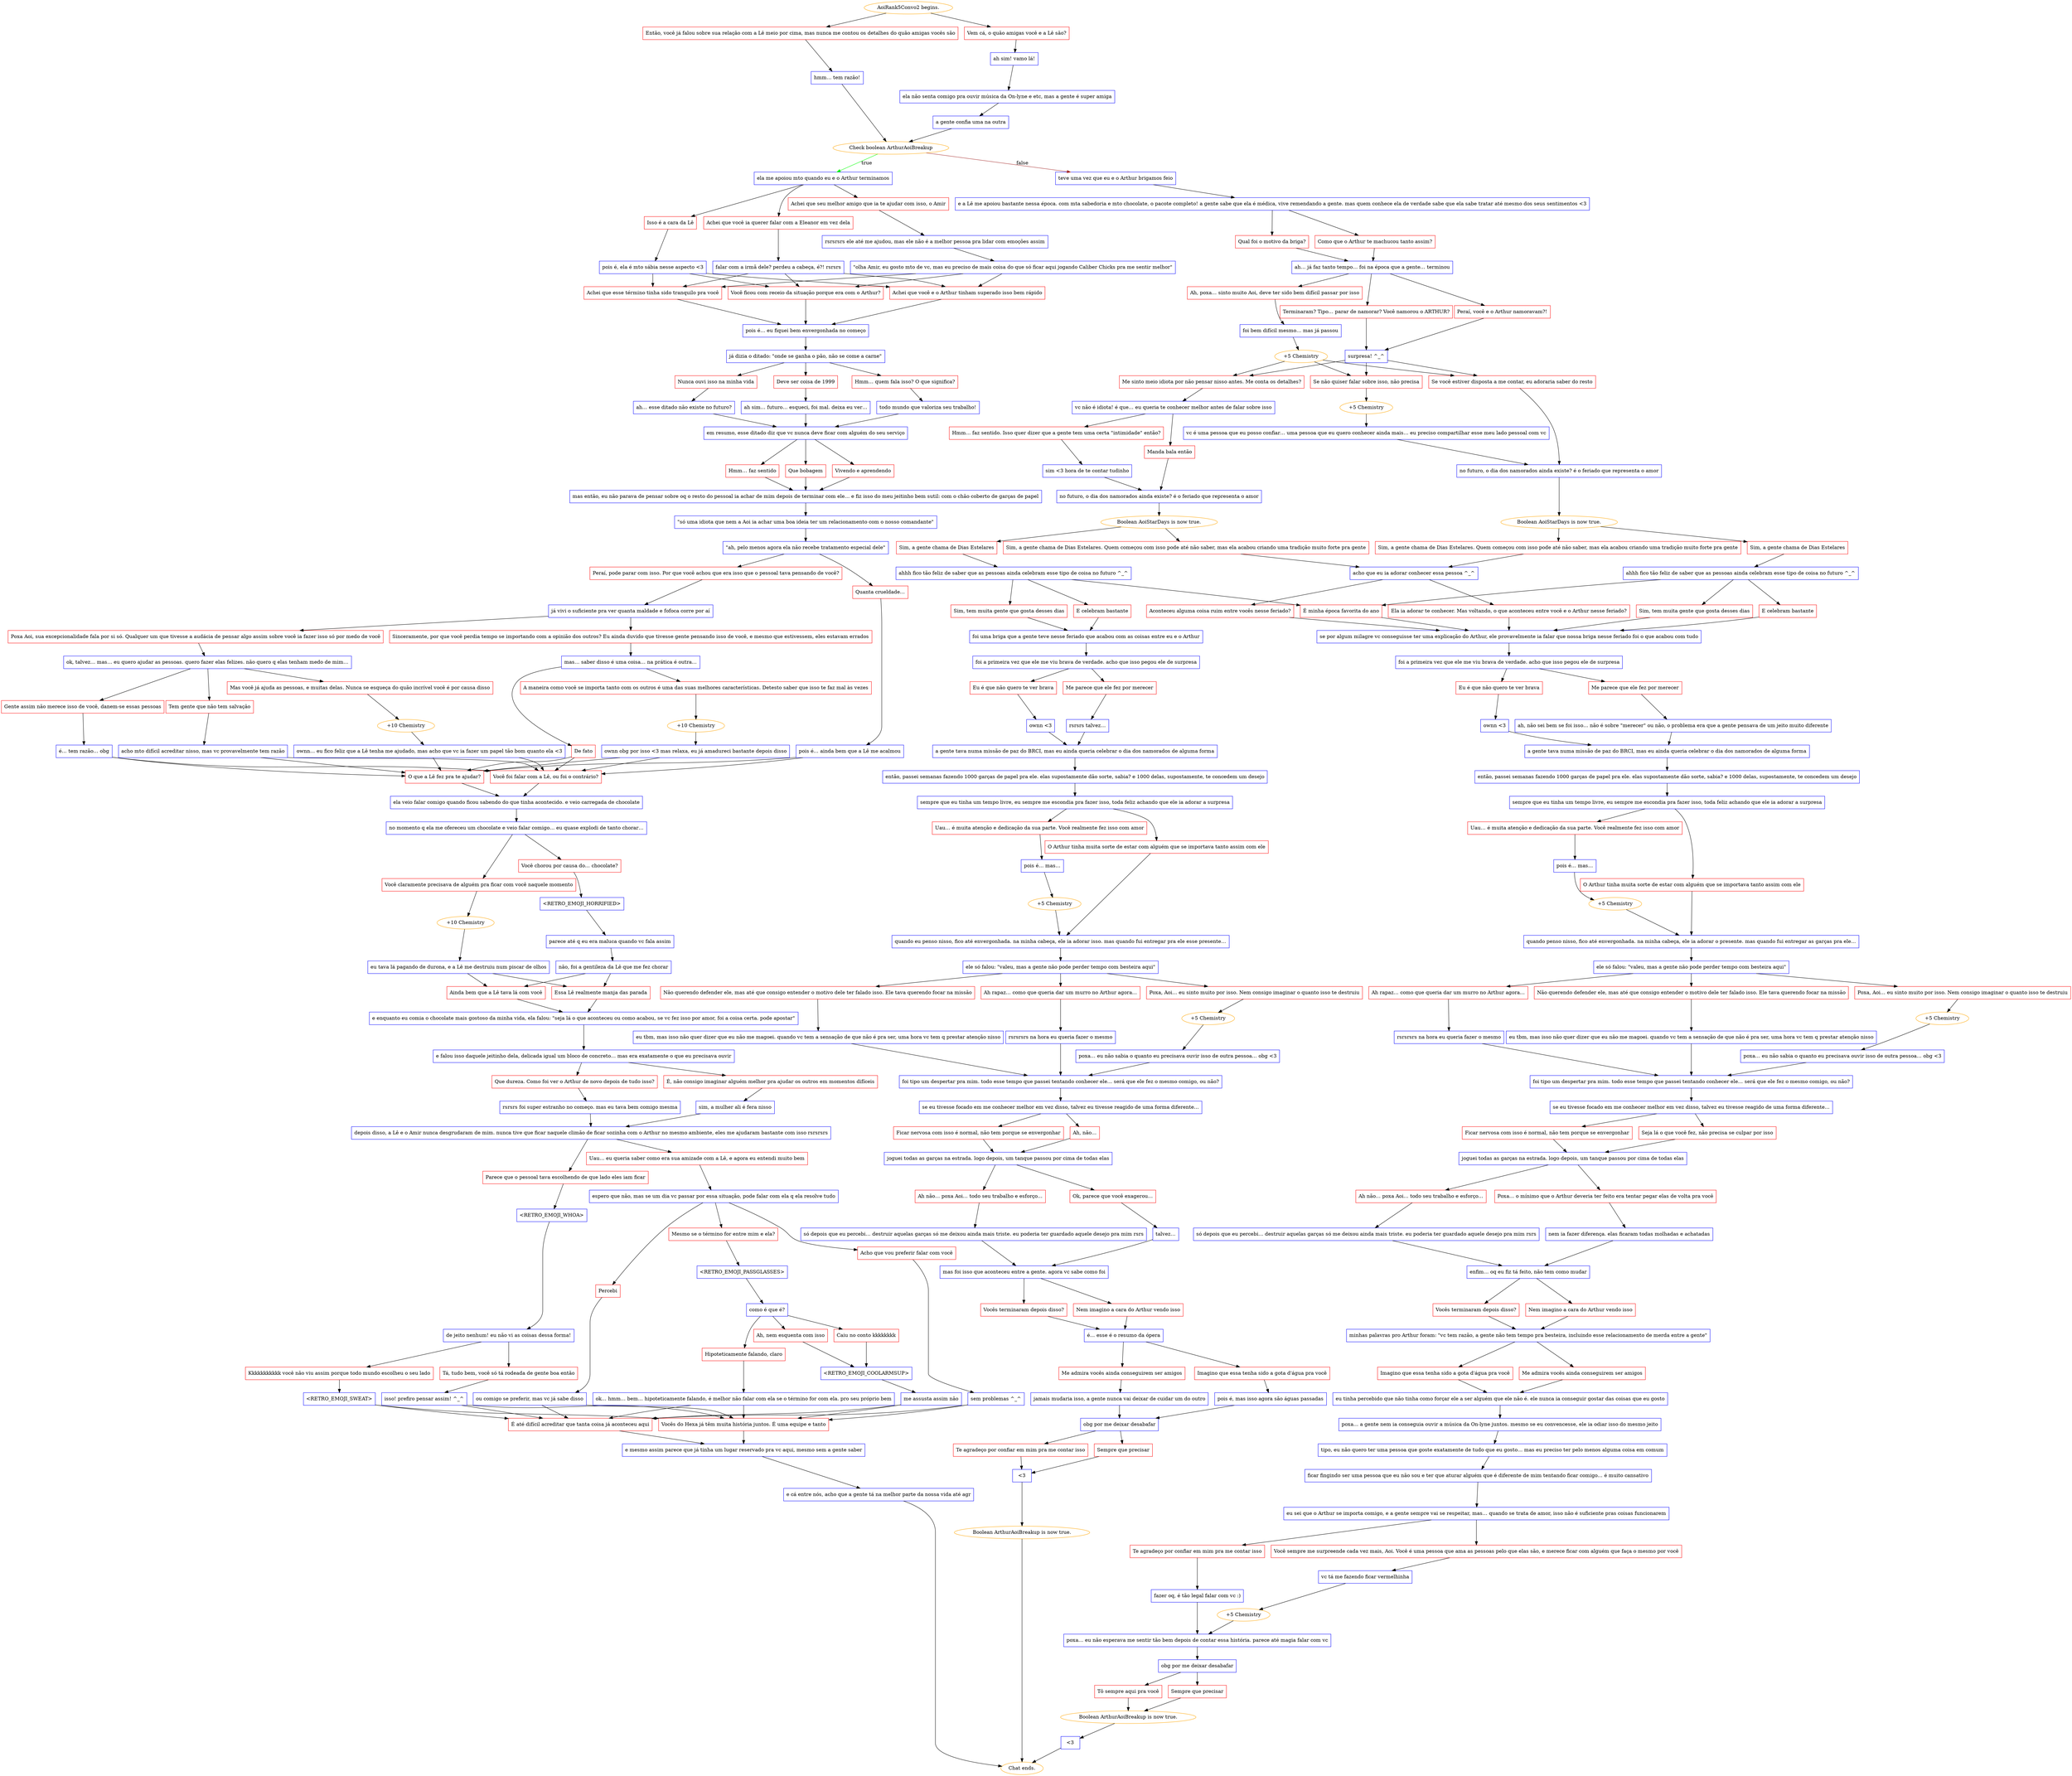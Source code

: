 digraph {
	"AoiRank5Convo2 begins." [color=orange];
		"AoiRank5Convo2 begins." -> j3581626804;
		"AoiRank5Convo2 begins." -> j3535166614;
	j3581626804 [label="Então, você já falou sobre sua relação com a Lê meio por cima, mas nunca me contou os detalhes do quão amigas vocês são",shape=box,color=red];
		j3581626804 -> j1095732936;
	j3535166614 [label="Vem cá, o quão amigas você e a Lê são?",shape=box,color=red];
		j3535166614 -> j4154754441;
	j1095732936 [label="hmm… tem razão!",shape=box,color=blue];
		j1095732936 -> j3919667655;
	j4154754441 [label="ah sim! vamo lá!",shape=box,color=blue];
		j4154754441 -> j1730125216;
	j3919667655 [label="Check boolean ArthurAoiBreakup",color=orange];
		j3919667655 -> j3155503708 [label=true,color=green];
		j3919667655 -> j726440598 [label=false,color=brown];
	j1730125216 [label="ela não senta comigo pra ouvir música da On-lyne e etc, mas a gente é super amiga",shape=box,color=blue];
		j1730125216 -> j930223460;
	j3155503708 [label="ela me apoiou mto quando eu e o Arthur terminamos",shape=box,color=blue];
		j3155503708 -> j363178405;
		j3155503708 -> j1796644002;
		j3155503708 -> j272271936;
	j726440598 [label="teve uma vez que eu e o Arthur brigamos feio",shape=box,color=blue];
		j726440598 -> j1150092189;
	j930223460 [label="a gente confia uma na outra",shape=box,color=blue];
		j930223460 -> j3919667655;
	j363178405 [label="Achei que você ia querer falar com a Eleanor em vez dela",shape=box,color=red];
		j363178405 -> j3486902018;
	j1796644002 [label="Achei que seu melhor amigo que ia te ajudar com isso, o Amir",shape=box,color=red];
		j1796644002 -> j2795994772;
	j272271936 [label="Isso é a cara da Lê",shape=box,color=red];
		j272271936 -> j753602045;
	j1150092189 [label="e a Lê me apoiou bastante nessa época. com mta sabedoria e mto chocolate, o pacote completo! a gente sabe que ela é médica, vive remendando a gente. mas quem conhece ela de verdade sabe que ela sabe tratar até mesmo dos seus sentimentos <3",shape=box,color=blue];
		j1150092189 -> j502985276;
		j1150092189 -> j2767929559;
	j3486902018 [label="falar com a irmã dele? perdeu a cabeça, é?! rsrsrs",shape=box,color=blue];
		j3486902018 -> j704822008;
		j3486902018 -> j387099615;
		j3486902018 -> j1366418267;
	j2795994772 [label="rsrsrsrs ele até me ajudou, mas ele não é a melhor pessoa pra lidar com emoções assim",shape=box,color=blue];
		j2795994772 -> j2128501;
	j753602045 [label="pois é, ela é mto sábia nesse aspecto <3",shape=box,color=blue];
		j753602045 -> j704822008;
		j753602045 -> j387099615;
		j753602045 -> j1366418267;
	j502985276 [label="Qual foi o motivo da briga?",shape=box,color=red];
		j502985276 -> j937043260;
	j2767929559 [label="Como que o Arthur te machucou tanto assim?",shape=box,color=red];
		j2767929559 -> j937043260;
	j704822008 [label="Você ficou com receio da situação porque era com o Arthur?",shape=box,color=red];
		j704822008 -> j798629826;
	j387099615 [label="Achei que esse término tinha sido tranquilo pra você",shape=box,color=red];
		j387099615 -> j798629826;
	j1366418267 [label="Achei que você e o Arthur tinham superado isso bem rápido",shape=box,color=red];
		j1366418267 -> j798629826;
	j2128501 [label="\"olha Amir, eu gosto mto de vc, mas eu preciso de mais coisa do que só ficar aqui jogando Caliber Chicks pra me sentir melhor\"",shape=box,color=blue];
		j2128501 -> j704822008;
		j2128501 -> j387099615;
		j2128501 -> j1366418267;
	j937043260 [label="ah… já faz tanto tempo… foi na época que a gente… terminou",shape=box,color=blue];
		j937043260 -> j814782655;
		j937043260 -> j1100391229;
		j937043260 -> j1438415943;
	j798629826 [label="pois é… eu fiquei bem envergonhada no começo",shape=box,color=blue];
		j798629826 -> j2434517938;
	j814782655 [label="Peraí, você e o Arthur namoravam?!",shape=box,color=red];
		j814782655 -> j2716673446;
	j1100391229 [label="Terminaram? Tipo… parar de namorar? Você namorou o ARTHUR?",shape=box,color=red];
		j1100391229 -> j2716673446;
	j1438415943 [label="Ah, poxa… sinto muito Aoi, deve ter sido bem difícil passar por isso",shape=box,color=red];
		j1438415943 -> j3049972803;
	j2434517938 [label="já dizia o ditado: \"onde se ganha o pão, não se come a carne\"",shape=box,color=blue];
		j2434517938 -> j3740182631;
		j2434517938 -> j3302014770;
		j2434517938 -> j2474731050;
	j2716673446 [label="surpresa! ^_^",shape=box,color=blue];
		j2716673446 -> j3696982593;
		j2716673446 -> j3386907119;
		j2716673446 -> j634274116;
	j3049972803 [label="foi bem difícil mesmo… mas já passou",shape=box,color=blue];
		j3049972803 -> j1152607240;
	j3740182631 [label="Nunca ouvi isso na minha vida",shape=box,color=red];
		j3740182631 -> j2315795744;
	j3302014770 [label="Deve ser coisa de 1999",shape=box,color=red];
		j3302014770 -> j2752914610;
	j2474731050 [label="Hmm… quem fala isso? O que significa?",shape=box,color=red];
		j2474731050 -> j1215504170;
	j3696982593 [label="Se não quiser falar sobre isso, não precisa",shape=box,color=red];
		j3696982593 -> j365732095;
	j3386907119 [label="Se você estiver disposta a me contar, eu adoraria saber do resto",shape=box,color=red];
		j3386907119 -> j216077256;
	j634274116 [label="Me sinto meio idiota por não pensar nisso antes. Me conta os detalhes?",shape=box,color=red];
		j634274116 -> j2120681023;
	j1152607240 [label="+5 Chemistry",color=orange];
		j1152607240 -> j3696982593;
		j1152607240 -> j3386907119;
		j1152607240 -> j634274116;
	j2315795744 [label="ah… esse ditado não existe no futuro?",shape=box,color=blue];
		j2315795744 -> j3155858170;
	j2752914610 [label="ah sim… futuro… esqueci, foi mal. deixa eu ver…",shape=box,color=blue];
		j2752914610 -> j3155858170;
	j1215504170 [label="todo mundo que valoriza seu trabalho!",shape=box,color=blue];
		j1215504170 -> j3155858170;
	j365732095 [label="+5 Chemistry",color=orange];
		j365732095 -> j812090936;
	j216077256 [label="no futuro, o dia dos namorados ainda existe? é o feriado que representa o amor",shape=box,color=blue];
		j216077256 -> j3698431878;
	j2120681023 [label="vc não é idiota! é que… eu queria te conhecer melhor antes de falar sobre isso",shape=box,color=blue];
		j2120681023 -> j1682057155;
		j2120681023 -> j3123148346;
	j3155858170 [label="em resumo, esse ditado diz que vc nunca deve ficar com alguém do seu serviço",shape=box,color=blue];
		j3155858170 -> j433412423;
		j3155858170 -> j4222031084;
		j3155858170 -> j2371566513;
	j812090936 [label="vc é uma pessoa que eu posso confiar… uma pessoa que eu quero conhecer ainda mais… eu preciso compartilhar esse meu lado pessoal com vc",shape=box,color=blue];
		j812090936 -> j216077256;
	j3698431878 [label="Boolean AoiStarDays is now true.",color=orange];
		j3698431878 -> j3138991052;
		j3698431878 -> j564527484;
	j1682057155 [label="Manda bala então",shape=box,color=red];
		j1682057155 -> j2398623732;
	j3123148346 [label="Hmm… faz sentido. Isso quer dizer que a gente tem uma certa \"intimidade\" então?",shape=box,color=red];
		j3123148346 -> j3415273630;
	j433412423 [label="Hmm… faz sentido",shape=box,color=red];
		j433412423 -> j4215050695;
	j4222031084 [label="Que bobagem",shape=box,color=red];
		j4222031084 -> j4215050695;
	j2371566513 [label="Vivendo e aprendendo",shape=box,color=red];
		j2371566513 -> j4215050695;
	j3138991052 [label="Sim, a gente chama de Dias Estelares",shape=box,color=red];
		j3138991052 -> j3028576852;
	j564527484 [label="Sim, a gente chama de Dias Estelares. Quem começou com isso pode até não saber, mas ela acabou criando uma tradição muito forte pra gente",shape=box,color=red];
		j564527484 -> j3943981050;
	j2398623732 [label="no futuro, o dia dos namorados ainda existe? é o feriado que representa o amor",shape=box,color=blue];
		j2398623732 -> j3257642712;
	j3415273630 [label="sim <3 hora de te contar tudinho",shape=box,color=blue];
		j3415273630 -> j2398623732;
	j4215050695 [label="mas então, eu não parava de pensar sobre oq o resto do pessoal ia achar de mim depois de terminar com ele… e fiz isso do meu jeitinho bem sutil: com o chão coberto de garças de papel",shape=box,color=blue];
		j4215050695 -> j1900079067;
	j3028576852 [label="ahhh fico tão feliz de saber que as pessoas ainda celebram esse tipo de coisa no futuro ^_^",shape=box,color=blue];
		j3028576852 -> j391508316;
		j3028576852 -> j274838367;
		j3028576852 -> j682845820;
	j3943981050 [label="acho que eu ia adorar conhecer essa pessoa ^_^",shape=box,color=blue];
		j3943981050 -> j3861331208;
		j3943981050 -> j3088730331;
	j3257642712 [label="Boolean AoiStarDays is now true.",color=orange];
		j3257642712 -> j325870841;
		j3257642712 -> j878651866;
	j1900079067 [label="\"só uma idiota que nem a Aoi ia achar uma boa ideia ter um relacionamento com o nosso comandante\"",shape=box,color=blue];
		j1900079067 -> j2812758188;
	j391508316 [label="E celebram bastante",shape=box,color=red];
		j391508316 -> j3207190943;
	j274838367 [label="Sim, tem muita gente que gosta desses dias",shape=box,color=red];
		j274838367 -> j3207190943;
	j682845820 [label="É minha época favorita do ano",shape=box,color=red];
		j682845820 -> j3207190943;
	j3861331208 [label="Ela ia adorar te conhecer. Mas voltando, o que aconteceu entre você e o Arthur nesse feriado?",shape=box,color=red];
		j3861331208 -> j3207190943;
	j3088730331 [label="Aconteceu alguma coisa ruim entre vocês nesse feriado?",shape=box,color=red];
		j3088730331 -> j3207190943;
	j325870841 [label="Sim, a gente chama de Dias Estelares. Quem começou com isso pode até não saber, mas ela acabou criando uma tradição muito forte pra gente",shape=box,color=red];
		j325870841 -> j3943981050;
	j878651866 [label="Sim, a gente chama de Dias Estelares",shape=box,color=red];
		j878651866 -> j3307310053;
	j2812758188 [label="\"ah, pelo menos agora ela não recebe tratamento especial dele\"",shape=box,color=blue];
		j2812758188 -> j3758164787;
		j2812758188 -> j4049933436;
	j3207190943 [label="se por algum milagre vc conseguisse ter uma explicação do Arthur, ele provavelmente ia falar que nossa briga nesse feriado foi o que acabou com tudo",shape=box,color=blue];
		j3207190943 -> j1817336596;
	j3307310053 [label="ahhh fico tão feliz de saber que as pessoas ainda celebram esse tipo de coisa no futuro ^_^",shape=box,color=blue];
		j3307310053 -> j682845820;
		j3307310053 -> j823392734;
		j3307310053 -> j1708175083;
	j3758164787 [label="Peraí, pode parar com isso. Por que você achou que era isso que o pessoal tava pensando de você?",shape=box,color=red];
		j3758164787 -> j3273086113;
	j4049933436 [label="Quanta crueldade…",shape=box,color=red];
		j4049933436 -> j3435283354;
	j1817336596 [label="foi a primeira vez que ele me viu brava de verdade. acho que isso pegou ele de surpresa",shape=box,color=blue];
		j1817336596 -> j894786405;
		j1817336596 -> j438378115;
	j823392734 [label="Sim, tem muita gente que gosta desses dias",shape=box,color=red];
		j823392734 -> j4005978133;
	j1708175083 [label="E celebram bastante",shape=box,color=red];
		j1708175083 -> j4005978133;
	j3273086113 [label="já vivi o suficiente pra ver quanta maldade e fofoca corre por aí",shape=box,color=blue];
		j3273086113 -> j3778072261;
		j3273086113 -> j1107554741;
	j3435283354 [label="pois é… ainda bem que a Lê me acalmou",shape=box,color=blue];
		j3435283354 -> j3838372877;
		j3435283354 -> j317679050;
	j894786405 [label="Eu é que não quero te ver brava",shape=box,color=red];
		j894786405 -> j4101709461;
	j438378115 [label="Me parece que ele fez por merecer",shape=box,color=red];
		j438378115 -> j4185043656;
	j4005978133 [label="foi uma briga que a gente teve nesse feriado que acabou com as coisas entre eu e o Arthur",shape=box,color=blue];
		j4005978133 -> j2504432859;
	j3778072261 [label="Sinceramente, por que você perdia tempo se importando com a opinião dos outros? Eu ainda duvido que tivesse gente pensando isso de você, e mesmo que estivessem, eles estavam errados",shape=box,color=red];
		j3778072261 -> j2811833660;
	j1107554741 [label="Poxa Aoi, sua excepcionalidade fala por si só. Qualquer um que tivesse a audácia de pensar algo assim sobre você ia fazer isso só por medo de você",shape=box,color=red];
		j1107554741 -> j1241377914;
	j3838372877 [label="Você foi falar com a Lê, ou foi o contrário?",shape=box,color=red];
		j3838372877 -> j2055786116;
	j317679050 [label="O que a Lê fez pra te ajudar?",shape=box,color=red];
		j317679050 -> j2055786116;
	j4101709461 [label="ownn <3",shape=box,color=blue];
		j4101709461 -> j2171812672;
	j4185043656 [label="ah, não sei bem se foi isso… não é sobre \"merecer\" ou não, o problema era que a gente pensava de um jeito muito diferente",shape=box,color=blue];
		j4185043656 -> j2171812672;
	j2504432859 [label="foi a primeira vez que ele me viu brava de verdade. acho que isso pegou ele de surpresa",shape=box,color=blue];
		j2504432859 -> j2712417861;
		j2504432859 -> j2613922633;
	j2811833660 [label="mas… saber disso é uma coisa… na prática é outra…",shape=box,color=blue];
		j2811833660 -> j720423723;
		j2811833660 -> j2061607593;
	j1241377914 [label="ok, talvez… mas… eu quero ajudar as pessoas. quero fazer elas felizes. não quero q elas tenham medo de mim…",shape=box,color=blue];
		j1241377914 -> j433003574;
		j1241377914 -> j3158701848;
		j1241377914 -> j119778014;
	j2055786116 [label="ela veio falar comigo quando ficou sabendo do que tinha acontecido. e veio carregada de chocolate",shape=box,color=blue];
		j2055786116 -> j3289989084;
	j2171812672 [label="a gente tava numa missão de paz do BRCI, mas eu ainda queria celebrar o dia dos namorados de alguma forma",shape=box,color=blue];
		j2171812672 -> j4261856201;
	j2712417861 [label="Eu é que não quero te ver brava",shape=box,color=red];
		j2712417861 -> j2794587384;
	j2613922633 [label="Me parece que ele fez por merecer",shape=box,color=red];
		j2613922633 -> j2359005175;
	j720423723 [label="A maneira como você se importa tanto com os outros é uma das suas melhores características. Detesto saber que isso te faz mal às vezes",shape=box,color=red];
		j720423723 -> j1158390660;
	j2061607593 [label="De fato",shape=box,color=red];
		j2061607593 -> j3838372877;
		j2061607593 -> j317679050;
	j433003574 [label="Gente assim não merece isso de você, danem-se essas pessoas",shape=box,color=red];
		j433003574 -> j825094941;
	j3158701848 [label="Tem gente que não tem salvação",shape=box,color=red];
		j3158701848 -> j191856632;
	j119778014 [label="Mas você já ajuda as pessoas, e muitas delas. Nunca se esqueça do quão incrível você é por causa disso",shape=box,color=red];
		j119778014 -> j2456890988;
	j3289989084 [label="no momento q ela me ofereceu um chocolate e veio falar comigo… eu quase explodi de tanto chorar…",shape=box,color=blue];
		j3289989084 -> j3230447403;
		j3289989084 -> j3872936609;
	j4261856201 [label="então, passei semanas fazendo 1000 garças de papel pra ele. elas supostamente dão sorte, sabia? e 1000 delas, supostamente, te concedem um desejo",shape=box,color=blue];
		j4261856201 -> j2597805203;
	j2794587384 [label="ownn <3",shape=box,color=blue];
		j2794587384 -> j1978471606;
	j2359005175 [label="rsrsrs talvez…",shape=box,color=blue];
		j2359005175 -> j1978471606;
	j1158390660 [label="+10 Chemistry",color=orange];
		j1158390660 -> j1251451721;
	j825094941 [label="é… tem razão… obg",shape=box,color=blue];
		j825094941 -> j3838372877;
		j825094941 -> j317679050;
	j191856632 [label="acho mto difícil acreditar nisso, mas vc provavelmente tem razão",shape=box,color=blue];
		j191856632 -> j3838372877;
		j191856632 -> j317679050;
	j2456890988 [label="+10 Chemistry",color=orange];
		j2456890988 -> j2686350847;
	j3230447403 [label="Você claramente precisava de alguém pra ficar com você naquele momento",shape=box,color=red];
		j3230447403 -> j643367355;
	j3872936609 [label="Você chorou por causa do… chocolate?",shape=box,color=red];
		j3872936609 -> j2558993539;
	j2597805203 [label="sempre que eu tinha um tempo livre, eu sempre me escondia pra fazer isso, toda feliz achando que ele ia adorar a surpresa",shape=box,color=blue];
		j2597805203 -> j695533895;
		j2597805203 -> j2742865594;
	j1978471606 [label="a gente tava numa missão de paz do BRCI, mas eu ainda queria celebrar o dia dos namorados de alguma forma",shape=box,color=blue];
		j1978471606 -> j386814165;
	j1251451721 [label="ownn obg por isso <3 mas relaxa, eu já amadureci bastante depois disso",shape=box,color=blue];
		j1251451721 -> j3838372877;
		j1251451721 -> j317679050;
	j2686350847 [label="ownn… eu fico feliz que a Lê tenha me ajudado, mas acho que vc ia fazer um papel tão bom quanto ela <3",shape=box,color=blue];
		j2686350847 -> j3838372877;
		j2686350847 -> j317679050;
	j643367355 [label="+10 Chemistry",color=orange];
		j643367355 -> j103556348;
	j2558993539 [label="<RETRO_EMOJI_HORRIFIED>",shape=box,color=blue];
		j2558993539 -> j2464613633;
	j695533895 [label="Uau… é muita atenção e dedicação da sua parte. Você realmente fez isso com amor",shape=box,color=red];
		j695533895 -> j2233927782;
	j2742865594 [label="O Arthur tinha muita sorte de estar com alguém que se importava tanto assim com ele",shape=box,color=red];
		j2742865594 -> j159636473;
	j386814165 [label="então, passei semanas fazendo 1000 garças de papel pra ele. elas supostamente dão sorte, sabia? e 1000 delas, supostamente, te concedem um desejo",shape=box,color=blue];
		j386814165 -> j4233554530;
	j103556348 [label="eu tava lá pagando de durona, e a Lê me destruiu num piscar de olhos",shape=box,color=blue];
		j103556348 -> j1705437153;
		j103556348 -> j2702126915;
	j2464613633 [label="parece até q eu era maluca quando vc fala assim",shape=box,color=blue];
		j2464613633 -> j1477984409;
	j2233927782 [label="pois é… mas…",shape=box,color=blue];
		j2233927782 -> j660477190;
	j159636473 [label="quando penso nisso, fico até envergonhada. na minha cabeça, ele ia adorar o presente. mas quando fui entregar as garças pra ele...",shape=box,color=blue];
		j159636473 -> j3174795601;
	j4233554530 [label="sempre que eu tinha um tempo livre, eu sempre me escondia pra fazer isso, toda feliz achando que ele ia adorar a surpresa",shape=box,color=blue];
		j4233554530 -> j4038192623;
		j4233554530 -> j818319394;
	j1705437153 [label="Ainda bem que a Lê tava lá com você",shape=box,color=red];
		j1705437153 -> j2174150908;
	j2702126915 [label="Essa Lê realmente manja das parada",shape=box,color=red];
		j2702126915 -> j2174150908;
	j1477984409 [label="não, foi a gentileza da Lê que me fez chorar",shape=box,color=blue];
		j1477984409 -> j1705437153;
		j1477984409 -> j2702126915;
	j660477190 [label="+5 Chemistry",color=orange];
		j660477190 -> j159636473;
	j3174795601 [label="ele só falou: \"valeu, mas a gente não pode perder tempo com besteira aqui\"",shape=box,color=blue];
		j3174795601 -> j3320087956;
		j3174795601 -> j1561032670;
		j3174795601 -> j2001222649;
	j4038192623 [label="O Arthur tinha muita sorte de estar com alguém que se importava tanto assim com ele",shape=box,color=red];
		j4038192623 -> j369034475;
	j818319394 [label="Uau… é muita atenção e dedicação da sua parte. Você realmente fez isso com amor",shape=box,color=red];
		j818319394 -> j1314579914;
	j2174150908 [label="e enquanto eu comia o chocolate mais gostoso da minha vida, ela falou: \"seja lá o que aconteceu ou como acabou, se vc fez isso por amor, foi a coisa certa. pode apostar\"",shape=box,color=blue];
		j2174150908 -> j2820841738;
	j3320087956 [label="Ah rapaz… como que queria dar um murro no Arthur agora…",shape=box,color=red];
		j3320087956 -> j3857389000;
	j1561032670 [label="Poxa, Aoi… eu sinto muito por isso. Nem consigo imaginar o quanto isso te destruiu",shape=box,color=red];
		j1561032670 -> j2285346117;
	j2001222649 [label="Não querendo defender ele, mas até que consigo entender o motivo dele ter falado isso. Ele tava querendo focar na missão",shape=box,color=red];
		j2001222649 -> j774244164;
	j369034475 [label="quando eu penso nisso, fico até envergonhada. na minha cabeça, ele ia adorar isso. mas quando fui entregar pra ele esse presente…",shape=box,color=blue];
		j369034475 -> j1315811278;
	j1314579914 [label="pois é… mas…",shape=box,color=blue];
		j1314579914 -> j3173386226;
	j2820841738 [label="e falou isso daquele jeitinho dela, delicada igual um bloco de concreto… mas era exatamente o que eu precisava ouvir",shape=box,color=blue];
		j2820841738 -> j2275193651;
		j2820841738 -> j3983394720;
	j3857389000 [label="rsrsrsrs na hora eu queria fazer o mesmo",shape=box,color=blue];
		j3857389000 -> j1088402011;
	j2285346117 [label="+5 Chemistry",color=orange];
		j2285346117 -> j2167290964;
	j774244164 [label="eu tbm, mas isso não quer dizer que eu não me magoei. quando vc tem a sensação de que não é pra ser, uma hora vc tem q prestar atenção nisso",shape=box,color=blue];
		j774244164 -> j1088402011;
	j1315811278 [label="ele só falou: \"valeu, mas a gente não pode perder tempo com besteira aqui\"",shape=box,color=blue];
		j1315811278 -> j2968920315;
		j1315811278 -> j1749133601;
		j1315811278 -> j3438101960;
	j3173386226 [label="+5 Chemistry",color=orange];
		j3173386226 -> j369034475;
	j2275193651 [label="Que dureza. Como foi ver o Arthur de novo depois de tudo isso?",shape=box,color=red];
		j2275193651 -> j416170139;
	j3983394720 [label="É, não consigo imaginar alguém melhor pra ajudar os outros em momentos difíceis",shape=box,color=red];
		j3983394720 -> j3309684600;
	j1088402011 [label="foi tipo um despertar pra mim. todo esse tempo que passei tentando conhecer ele… será que ele fez o mesmo comigo, ou não?",shape=box,color=blue];
		j1088402011 -> j4026399457;
	j2167290964 [label="poxa… eu não sabia o quanto eu precisava ouvir isso de outra pessoa… obg <3",shape=box,color=blue];
		j2167290964 -> j1088402011;
	j2968920315 [label="Não querendo defender ele, mas até que consigo entender o motivo dele ter falado isso. Ele tava querendo focar na missão",shape=box,color=red];
		j2968920315 -> j3446785497;
	j1749133601 [label="Poxa, Aoi… eu sinto muito por isso. Nem consigo imaginar o quanto isso te destruiu",shape=box,color=red];
		j1749133601 -> j1660088267;
	j3438101960 [label="Ah rapaz… como que queria dar um murro no Arthur agora…",shape=box,color=red];
		j3438101960 -> j899626287;
	j416170139 [label="rsrsrs foi super estranho no começo. mas eu tava bem comigo mesma",shape=box,color=blue];
		j416170139 -> j907154240;
	j3309684600 [label="sim, a mulher ali é fera nisso",shape=box,color=blue];
		j3309684600 -> j907154240;
	j4026399457 [label="se eu tivesse focado em me conhecer melhor em vez disso, talvez eu tivesse reagido de uma forma diferente…",shape=box,color=blue];
		j4026399457 -> j4171806697;
		j4026399457 -> j3146912622;
	j3446785497 [label="eu tbm, mas isso não quer dizer que eu não me magoei. quando vc tem a sensação de que não é pra ser, uma hora vc tem q prestar atenção nisso",shape=box,color=blue];
		j3446785497 -> j3717576007;
	j1660088267 [label="+5 Chemistry",color=orange];
		j1660088267 -> j3800399609;
	j899626287 [label="rsrsrsrs na hora eu queria fazer o mesmo",shape=box,color=blue];
		j899626287 -> j3717576007;
	j907154240 [label="depois disso, a Lê e o Amir nunca desgrudaram de mim. nunca tive que ficar naquele climão de ficar sozinha com o Arthur no mesmo ambiente, eles me ajudaram bastante com isso rsrsrsrs",shape=box,color=blue];
		j907154240 -> j248719933;
		j907154240 -> j1780774491;
	j4171806697 [label="Ficar nervosa com isso é normal, não tem porque se envergonhar",shape=box,color=red];
		j4171806697 -> j683253153;
	j3146912622 [label="Seja lá o que você fez, não precisa se culpar por isso",shape=box,color=red];
		j3146912622 -> j683253153;
	j3717576007 [label="foi tipo um despertar pra mim. todo esse tempo que passei tentando conhecer ele… será que ele fez o mesmo comigo, ou não?",shape=box,color=blue];
		j3717576007 -> j2894452933;
	j3800399609 [label="poxa… eu não sabia o quanto eu precisava ouvir isso de outra pessoa… obg <3",shape=box,color=blue];
		j3800399609 -> j3717576007;
	j248719933 [label="Uau… eu queria saber como era sua amizade com a Lê, e agora eu entendi muito bem",shape=box,color=red];
		j248719933 -> j2085043523;
	j1780774491 [label="Parece que o pessoal tava escolhendo de que lado eles iam ficar",shape=box,color=red];
		j1780774491 -> j1163242794;
	j683253153 [label="joguei todas as garças na estrada. logo depois, um tanque passou por cima de todas elas",shape=box,color=blue];
		j683253153 -> j3623303224;
		j683253153 -> j2162372660;
	j2894452933 [label="se eu tivesse focado em me conhecer melhor em vez disso, talvez eu tivesse reagido de uma forma diferente…",shape=box,color=blue];
		j2894452933 -> j1823228620;
		j2894452933 -> j702282355;
	j2085043523 [label="espero que não, mas se um dia vc passar por essa situação, pode falar com ela q ela resolve tudo",shape=box,color=blue];
		j2085043523 -> j1068420929;
		j2085043523 -> j2342467239;
		j2085043523 -> j1123094773;
	j1163242794 [label="<RETRO_EMOJI_WHOA>",shape=box,color=blue];
		j1163242794 -> j3032201127;
	j3623303224 [label="Ah não… poxa Aoi… todo seu trabalho e esforço…",shape=box,color=red];
		j3623303224 -> j3504478860;
	j2162372660 [label="Poxa… o mínimo que o Arthur deveria ter feito era tentar pegar elas de volta pra você",shape=box,color=red];
		j2162372660 -> j4223157553;
	j1823228620 [label="Ficar nervosa com isso é normal, não tem porque se envergonhar",shape=box,color=red];
		j1823228620 -> j3971471188;
	j702282355 [label="Ah, não…",shape=box,color=red];
		j702282355 -> j3971471188;
	j1068420929 [label="Mesmo se o término for entre mim e ela?",shape=box,color=red];
		j1068420929 -> j3177452383;
	j2342467239 [label="Acho que vou preferir falar com você",shape=box,color=red];
		j2342467239 -> j3665798594;
	j1123094773 [label="Percebi",shape=box,color=red];
		j1123094773 -> j2880661046;
	j3032201127 [label="de jeito nenhum! eu não vi as coisas dessa forma!",shape=box,color=blue];
		j3032201127 -> j4163085923;
		j3032201127 -> j654387132;
	j3504478860 [label="só depois que eu percebi… destruir aquelas garças só me deixou ainda mais triste. eu poderia ter guardado aquele desejo pra mim rsrs",shape=box,color=blue];
		j3504478860 -> j230957967;
	j4223157553 [label="nem ia fazer diferença. elas ficaram todas molhadas e achatadas",shape=box,color=blue];
		j4223157553 -> j230957967;
	j3971471188 [label="joguei todas as garças na estrada. logo depois, um tanque passou por cima de todas elas",shape=box,color=blue];
		j3971471188 -> j2053842865;
		j3971471188 -> j318310436;
	j3177452383 [label="<RETRO_EMOJI_PASSGLASSES>",shape=box,color=blue];
		j3177452383 -> j880683902;
	j3665798594 [label="sem problemas ^_^",shape=box,color=blue];
		j3665798594 -> j657584742;
		j3665798594 -> j3783440126;
	j2880661046 [label="ou comigo se preferir, mas vc já sabe disso",shape=box,color=blue];
		j2880661046 -> j657584742;
		j2880661046 -> j3783440126;
	j4163085923 [label="Kkkkkkkkkkk você não viu assim porque todo mundo escolheu o seu lado",shape=box,color=red];
		j4163085923 -> j3599167279;
	j654387132 [label="Tá, tudo bem, você só tá rodeada de gente boa então",shape=box,color=red];
		j654387132 -> j1800646693;
	j230957967 [label="enfim… oq eu fiz tá feito, não tem como mudar",shape=box,color=blue];
		j230957967 -> j479781850;
		j230957967 -> j3387253099;
	j2053842865 [label="Ah não… poxa Aoi… todo seu trabalho e esforço…",shape=box,color=red];
		j2053842865 -> j3478241596;
	j318310436 [label="Ok, parece que você exagerou…",shape=box,color=red];
		j318310436 -> j1740650562;
	j880683902 [label="como é que é?",shape=box,color=blue];
		j880683902 -> j942539405;
		j880683902 -> j2066570815;
		j880683902 -> j1816281699;
	j657584742 [label="Vocês do Hexa já têm muita história juntos. É uma equipe e tanto",shape=box,color=red];
		j657584742 -> j297891145;
	j3783440126 [label="É até difícil acreditar que tanta coisa já aconteceu aqui",shape=box,color=red];
		j3783440126 -> j297891145;
	j3599167279 [label="<RETRO_EMOJI_SWEAT>",shape=box,color=blue];
		j3599167279 -> j657584742;
		j3599167279 -> j3783440126;
	j1800646693 [label="isso! prefiro pensar assim! ^_^",shape=box,color=blue];
		j1800646693 -> j657584742;
		j1800646693 -> j3783440126;
	j479781850 [label="Vocês terminaram depois disso?",shape=box,color=red];
		j479781850 -> j3054899755;
	j3387253099 [label="Nem imagino a cara do Arthur vendo isso",shape=box,color=red];
		j3387253099 -> j3054899755;
	j3478241596 [label="só depois que eu percebi… destruir aquelas garças só me deixou ainda mais triste. eu poderia ter guardado aquele desejo pra mim rsrs",shape=box,color=blue];
		j3478241596 -> j3030684680;
	j1740650562 [label="talvez…",shape=box,color=blue];
		j1740650562 -> j3030684680;
	j942539405 [label="Hipoteticamente falando, claro",shape=box,color=red];
		j942539405 -> j2158190804;
	j2066570815 [label="Caiu no conto kkkkkkkk",shape=box,color=red];
		j2066570815 -> j2208802831;
	j1816281699 [label="Ah, nem esquenta com isso",shape=box,color=red];
		j1816281699 -> j2208802831;
	j297891145 [label="e mesmo assim parece que já tinha um lugar reservado pra vc aqui, mesmo sem a gente saber",shape=box,color=blue];
		j297891145 -> j1890621482;
	j3054899755 [label="minhas palavras pro Arthur foram: \"vc tem razão, a gente não tem tempo pra besteira, incluindo esse relacionamento de merda entre a gente\"",shape=box,color=blue];
		j3054899755 -> j381964715;
		j3054899755 -> j3041134438;
	j3030684680 [label="mas foi isso que aconteceu entre a gente. agora vc sabe como foi",shape=box,color=blue];
		j3030684680 -> j1225971036;
		j3030684680 -> j54620749;
	j2158190804 [label="ok… hmm… bem… hipoteticamente falando, é melhor não falar com ela se o término for com ela. pro seu próprio bem",shape=box,color=blue];
		j2158190804 -> j657584742;
		j2158190804 -> j3783440126;
	j2208802831 [label="<RETRO_EMOJI_COOLARMSUP>",shape=box,color=blue];
		j2208802831 -> j2114565095;
	j1890621482 [label="e cá entre nós, acho que a gente tá na melhor parte da nossa vida até agr",shape=box,color=blue];
		j1890621482 -> "Chat ends.";
	j381964715 [label="Me admira vocês ainda conseguirem ser amigos",shape=box,color=red];
		j381964715 -> j1711173461;
	j3041134438 [label="Imagino que essa tenha sido a gota d'água pra você",shape=box,color=red];
		j3041134438 -> j1711173461;
	j1225971036 [label="Vocês terminaram depois disso?",shape=box,color=red];
		j1225971036 -> j2137762574;
	j54620749 [label="Nem imagino a cara do Arthur vendo isso",shape=box,color=red];
		j54620749 -> j2137762574;
	j2114565095 [label="me assusta assim não",shape=box,color=blue];
		j2114565095 -> j657584742;
		j2114565095 -> j3783440126;
	"Chat ends." [color=orange];
	j1711173461 [label="eu tinha percebido que não tinha como forçar ele a ser alguém que ele não é. ele nunca ia conseguir gostar das coisas que eu gosto",shape=box,color=blue];
		j1711173461 -> j3285239838;
	j2137762574 [label="é… esse é o resumo da ópera",shape=box,color=blue];
		j2137762574 -> j2733895274;
		j2137762574 -> j2374485302;
	j3285239838 [label="poxa… a gente nem ia conseguia ouvir a música da On-lyne juntos. mesmo se eu convencesse, ele ia odiar isso do mesmo jeito",shape=box,color=blue];
		j3285239838 -> j3045590594;
	j2733895274 [label="Me admira vocês ainda conseguirem ser amigos",shape=box,color=red];
		j2733895274 -> j3299737171;
	j2374485302 [label="Imagino que essa tenha sido a gota d'água pra você",shape=box,color=red];
		j2374485302 -> j4206888896;
	j3045590594 [label="tipo, eu não quero ter uma pessoa que goste exatamente de tudo que eu gosto… mas eu preciso ter pelo menos alguma coisa em comum",shape=box,color=blue];
		j3045590594 -> j907552629;
	j3299737171 [label="jamais mudaria isso, a gente nunca vai deixar de cuidar um do outro",shape=box,color=blue];
		j3299737171 -> j146511053;
	j4206888896 [label="pois é, mas isso agora são águas passadas",shape=box,color=blue];
		j4206888896 -> j146511053;
	j907552629 [label="ficar fingindo ser uma pessoa que eu não sou e ter que aturar alguém que é diferente de mim tentando ficar comigo… é muito cansativo",shape=box,color=blue];
		j907552629 -> j2052240163;
	j146511053 [label="obg por me deixar desabafar",shape=box,color=blue];
		j146511053 -> j1525995151;
		j146511053 -> j986289505;
	j2052240163 [label="eu sei que o Arthur se importa comigo, e a gente sempre vai se respeitar, mas… quando se trata de amor, isso não é suficiente pras coisas funcionarem",shape=box,color=blue];
		j2052240163 -> j250128320;
		j2052240163 -> j1978476543;
	j1525995151 [label="Sempre que precisar",shape=box,color=red];
		j1525995151 -> j3847458547;
	j986289505 [label="Te agradeço por confiar em mim pra me contar isso",shape=box,color=red];
		j986289505 -> j3847458547;
	j250128320 [label="Te agradeço por confiar em mim pra me contar isso",shape=box,color=red];
		j250128320 -> j2190412792;
	j1978476543 [label="Você sempre me surpreende cada vez mais, Aoi. Você é uma pessoa que ama as pessoas pelo que elas são, e merece ficar com alguém que faça o mesmo por você",shape=box,color=red];
		j1978476543 -> j1397971132;
	j3847458547 [label="<3",shape=box,color=blue];
		j3847458547 -> j122023758;
	j2190412792 [label="fazer oq, é tão legal falar com vc :)",shape=box,color=blue];
		j2190412792 -> j3591621211;
	j1397971132 [label="vc tá me fazendo ficar vermelhinha",shape=box,color=blue];
		j1397971132 -> j2037411082;
	j122023758 [label="Boolean ArthurAoiBreakup is now true.",color=orange];
		j122023758 -> "Chat ends.";
	j3591621211 [label="poxa… eu não esperava me sentir tão bem depois de contar essa história. parece até magia falar com vc",shape=box,color=blue];
		j3591621211 -> j1468300950;
	j2037411082 [label="+5 Chemistry",color=orange];
		j2037411082 -> j3591621211;
	j1468300950 [label="obg por me deixar desabafar",shape=box,color=blue];
		j1468300950 -> j2165714008;
		j1468300950 -> j761533364;
	j2165714008 [label="Tô sempre aqui pra você",shape=box,color=red];
		j2165714008 -> j242659642;
	j761533364 [label="Sempre que precisar",shape=box,color=red];
		j761533364 -> j242659642;
	j242659642 [label="Boolean ArthurAoiBreakup is now true.",color=orange];
		j242659642 -> j1841680728;
	j1841680728 [label="<3",shape=box,color=blue];
		j1841680728 -> "Chat ends.";
}